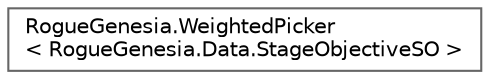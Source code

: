 digraph "Graphical Class Hierarchy"
{
 // LATEX_PDF_SIZE
  bgcolor="transparent";
  edge [fontname=Helvetica,fontsize=10,labelfontname=Helvetica,labelfontsize=10];
  node [fontname=Helvetica,fontsize=10,shape=box,height=0.2,width=0.4];
  rankdir="LR";
  Node0 [label="RogueGenesia.WeightedPicker\l\< RogueGenesia.Data.StageObjectiveSO \>",height=0.2,width=0.4,color="grey40", fillcolor="white", style="filled",URL="$class_rogue_genesia_1_1_weighted_picker.html",tooltip=" "];
}
